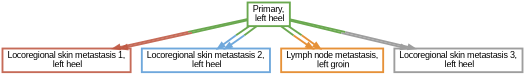 digraph  {
dpi=600;size=3.5;
"Primary,\n left heel" [color="#6aa84f", fillcolor=white, fontname=Arial, penwidth="3.0", shape=box];
"Locoregional skin metastasis 1,\n left heel" [color="#be5742e1", fillcolor=white, fontname=Arial, penwidth="3.0", shape=box];
"Locoregional skin metastasis 2,\n left heel" [color="#6fa8dc", fillcolor=white, fontname=Arial, penwidth="3.0", shape=box];
"Lymph node metastasis,\n left groin" [color="#e69138", fillcolor=white, fontname=Arial, penwidth="3.0", shape=box];
"Locoregional skin metastasis 3,\n left heel" [color="#9e9e9e", fillcolor=white, fontname=Arial, penwidth="3.0", shape=box];
"Primary,\n left heel" -> "Locoregional skin metastasis 1,\n left heel"  [color="#6aa84f;0.5:#be5742e1", key=0, penwidth=3];
"Primary,\n left heel" -> "Locoregional skin metastasis 1,\n left heel"  [color="#6aa84f;0.5:#be5742e1", key=1, penwidth=3];
"Primary,\n left heel" -> "Locoregional skin metastasis 2,\n left heel"  [color="#6aa84f;0.5:#6fa8dc", key=0, penwidth=3];
"Primary,\n left heel" -> "Locoregional skin metastasis 2,\n left heel"  [color="#6aa84f;0.5:#6fa8dc", key=1, penwidth=3];
"Primary,\n left heel" -> "Lymph node metastasis,\n left groin"  [color="#6aa84f;0.5:#e69138", key=0, penwidth=3];
"Primary,\n left heel" -> "Lymph node metastasis,\n left groin"  [color="#6aa84f;0.5:#e69138", key=1, penwidth=3];
"Primary,\n left heel" -> "Locoregional skin metastasis 3,\n left heel"  [color="#6aa84f;0.5:#9e9e9e", key=0, penwidth=3];
"Primary,\n left heel" -> "Locoregional skin metastasis 3,\n left heel"  [color="#6aa84f;0.5:#9e9e9e", key=1, penwidth=3];
}
